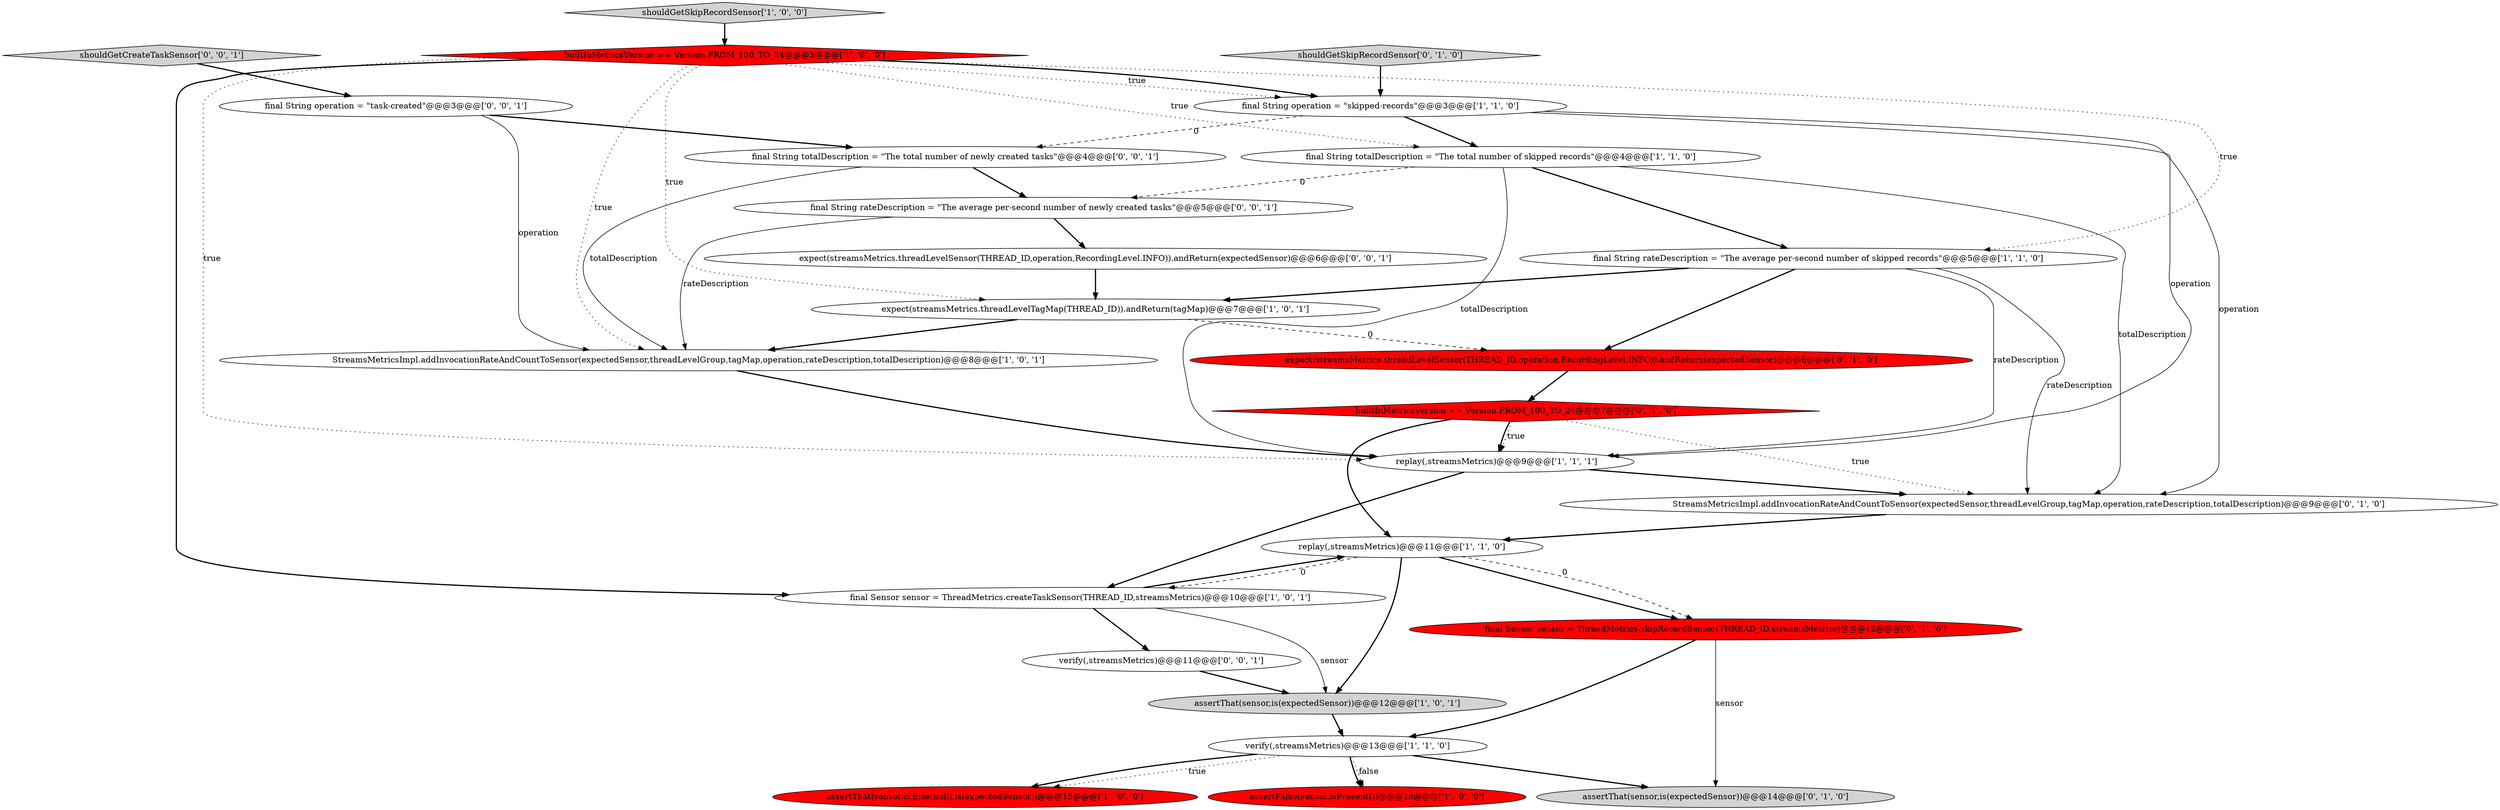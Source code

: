 digraph {
5 [style = filled, label = "assertThat(sensor.orElse(null),is(expectedSensor))@@@15@@@['1', '0', '0']", fillcolor = red, shape = ellipse image = "AAA1AAABBB1BBB"];
4 [style = filled, label = "final String operation = \"skipped-records\"@@@3@@@['1', '1', '0']", fillcolor = white, shape = ellipse image = "AAA0AAABBB1BBB"];
16 [style = filled, label = "final Sensor sensor = ThreadMetrics.skipRecordSensor(THREAD_ID,streamsMetrics)@@@12@@@['0', '1', '0']", fillcolor = red, shape = ellipse image = "AAA1AAABBB2BBB"];
13 [style = filled, label = "verify(,streamsMetrics)@@@13@@@['1', '1', '0']", fillcolor = white, shape = ellipse image = "AAA0AAABBB1BBB"];
6 [style = filled, label = "expect(streamsMetrics.threadLevelTagMap(THREAD_ID)).andReturn(tagMap)@@@7@@@['1', '0', '1']", fillcolor = white, shape = ellipse image = "AAA0AAABBB1BBB"];
2 [style = filled, label = "assertFalse(sensor.isPresent())@@@18@@@['1', '0', '0']", fillcolor = red, shape = ellipse image = "AAA1AAABBB1BBB"];
15 [style = filled, label = "StreamsMetricsImpl.addInvocationRateAndCountToSensor(expectedSensor,threadLevelGroup,tagMap,operation,rateDescription,totalDescription)@@@9@@@['0', '1', '0']", fillcolor = white, shape = ellipse image = "AAA0AAABBB2BBB"];
9 [style = filled, label = "final Sensor sensor = ThreadMetrics.createTaskSensor(THREAD_ID,streamsMetrics)@@@10@@@['1', '0', '1']", fillcolor = white, shape = ellipse image = "AAA0AAABBB1BBB"];
25 [style = filled, label = "final String totalDescription = \"The total number of newly created tasks\"@@@4@@@['0', '0', '1']", fillcolor = white, shape = ellipse image = "AAA0AAABBB3BBB"];
0 [style = filled, label = "builtInMetricsVersion == Version.FROM_100_TO_24@@@3@@@['1', '0', '0']", fillcolor = red, shape = diamond image = "AAA1AAABBB1BBB"];
1 [style = filled, label = "final String rateDescription = \"The average per-second number of skipped records\"@@@5@@@['1', '1', '0']", fillcolor = white, shape = ellipse image = "AAA0AAABBB1BBB"];
23 [style = filled, label = "final String operation = \"task-created\"@@@3@@@['0', '0', '1']", fillcolor = white, shape = ellipse image = "AAA0AAABBB3BBB"];
7 [style = filled, label = "shouldGetSkipRecordSensor['1', '0', '0']", fillcolor = lightgray, shape = diamond image = "AAA0AAABBB1BBB"];
10 [style = filled, label = "replay(,streamsMetrics)@@@9@@@['1', '1', '1']", fillcolor = white, shape = ellipse image = "AAA0AAABBB1BBB"];
21 [style = filled, label = "shouldGetCreateTaskSensor['0', '0', '1']", fillcolor = lightgray, shape = diamond image = "AAA0AAABBB3BBB"];
24 [style = filled, label = "expect(streamsMetrics.threadLevelSensor(THREAD_ID,operation,RecordingLevel.INFO)).andReturn(expectedSensor)@@@6@@@['0', '0', '1']", fillcolor = white, shape = ellipse image = "AAA0AAABBB3BBB"];
3 [style = filled, label = "final String totalDescription = \"The total number of skipped records\"@@@4@@@['1', '1', '0']", fillcolor = white, shape = ellipse image = "AAA0AAABBB1BBB"];
17 [style = filled, label = "shouldGetSkipRecordSensor['0', '1', '0']", fillcolor = lightgray, shape = diamond image = "AAA0AAABBB2BBB"];
11 [style = filled, label = "StreamsMetricsImpl.addInvocationRateAndCountToSensor(expectedSensor,threadLevelGroup,tagMap,operation,rateDescription,totalDescription)@@@8@@@['1', '0', '1']", fillcolor = white, shape = ellipse image = "AAA0AAABBB1BBB"];
19 [style = filled, label = "assertThat(sensor,is(expectedSensor))@@@14@@@['0', '1', '0']", fillcolor = lightgray, shape = ellipse image = "AAA0AAABBB2BBB"];
20 [style = filled, label = "verify(,streamsMetrics)@@@11@@@['0', '0', '1']", fillcolor = white, shape = ellipse image = "AAA0AAABBB3BBB"];
22 [style = filled, label = "final String rateDescription = \"The average per-second number of newly created tasks\"@@@5@@@['0', '0', '1']", fillcolor = white, shape = ellipse image = "AAA0AAABBB3BBB"];
12 [style = filled, label = "assertThat(sensor,is(expectedSensor))@@@12@@@['1', '0', '1']", fillcolor = lightgray, shape = ellipse image = "AAA0AAABBB1BBB"];
8 [style = filled, label = "replay(,streamsMetrics)@@@11@@@['1', '1', '0']", fillcolor = white, shape = ellipse image = "AAA0AAABBB1BBB"];
14 [style = filled, label = "expect(streamsMetrics.threadLevelSensor(THREAD_ID,operation,RecordingLevel.INFO)).andReturn(expectedSensor)@@@6@@@['0', '1', '0']", fillcolor = red, shape = ellipse image = "AAA1AAABBB2BBB"];
18 [style = filled, label = "builtInMetricsVersion == Version.FROM_100_TO_24@@@7@@@['0', '1', '0']", fillcolor = red, shape = diamond image = "AAA1AAABBB2BBB"];
8->16 [style = bold, label=""];
4->3 [style = bold, label=""];
23->25 [style = bold, label=""];
0->9 [style = bold, label=""];
16->13 [style = bold, label=""];
8->16 [style = dashed, label="0"];
3->15 [style = solid, label="totalDescription"];
10->15 [style = bold, label=""];
3->1 [style = bold, label=""];
25->22 [style = bold, label=""];
0->10 [style = dotted, label="true"];
13->2 [style = dotted, label="false"];
0->4 [style = dotted, label="true"];
4->10 [style = solid, label="operation"];
18->15 [style = dotted, label="true"];
17->4 [style = bold, label=""];
4->15 [style = solid, label="operation"];
23->11 [style = solid, label="operation"];
13->5 [style = dotted, label="true"];
7->0 [style = bold, label=""];
9->20 [style = bold, label=""];
3->22 [style = dashed, label="0"];
6->14 [style = dashed, label="0"];
0->6 [style = dotted, label="true"];
9->8 [style = bold, label=""];
22->11 [style = solid, label="rateDescription"];
18->10 [style = dotted, label="true"];
4->25 [style = dashed, label="0"];
16->19 [style = solid, label="sensor"];
12->13 [style = bold, label=""];
8->9 [style = dashed, label="0"];
13->19 [style = bold, label=""];
1->6 [style = bold, label=""];
1->10 [style = solid, label="rateDescription"];
18->10 [style = bold, label=""];
0->4 [style = bold, label=""];
11->10 [style = bold, label=""];
25->11 [style = solid, label="totalDescription"];
9->12 [style = solid, label="sensor"];
3->10 [style = solid, label="totalDescription"];
6->11 [style = bold, label=""];
20->12 [style = bold, label=""];
13->5 [style = bold, label=""];
1->15 [style = solid, label="rateDescription"];
14->18 [style = bold, label=""];
1->14 [style = bold, label=""];
10->9 [style = bold, label=""];
18->8 [style = bold, label=""];
0->3 [style = dotted, label="true"];
22->24 [style = bold, label=""];
24->6 [style = bold, label=""];
0->11 [style = dotted, label="true"];
15->8 [style = bold, label=""];
8->12 [style = bold, label=""];
0->1 [style = dotted, label="true"];
13->2 [style = bold, label=""];
21->23 [style = bold, label=""];
}
